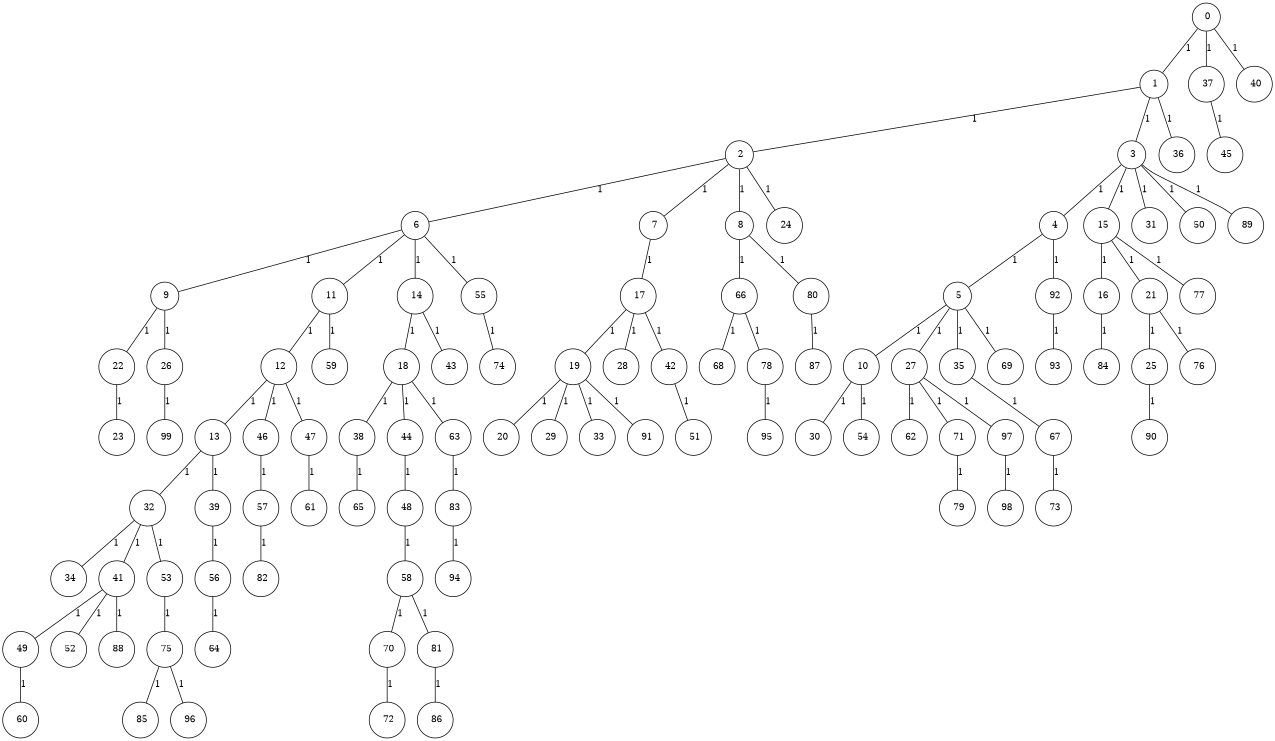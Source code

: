 graph G {
size="8.5,11;"
ratio = "expand;"
fixedsize="true;"
overlap="scale;"
node[shape=circle,width=.12,hight=.12,fontsize=12]
edge[fontsize=12]

0[label=" 0" color=black, pos="0.67395897,2.5662409!"];
1[label=" 1" color=black, pos="2.3826282,2.8549729!"];
2[label=" 2" color=black, pos="2.4561515,1.0699601!"];
3[label=" 3" color=black, pos="0.21693505,0.23732128!"];
4[label=" 4" color=black, pos="2.9795374,1.5048453!"];
5[label=" 5" color=black, pos="0.2522207,0.87841703!"];
6[label=" 6" color=black, pos="0.74039611,0.34066433!"];
7[label=" 7" color=black, pos="1.2178583,1.0162189!"];
8[label=" 8" color=black, pos="1.4053005,2.8536715!"];
9[label=" 9" color=black, pos="0.39117811,1.7247845!"];
10[label=" 10" color=black, pos="2.9573944,1.589427!"];
11[label=" 11" color=black, pos="2.0926569,2.3936323!"];
12[label=" 12" color=black, pos="1.3285945,2.1903119!"];
13[label=" 13" color=black, pos="2.9946351,1.2681925!"];
14[label=" 14" color=black, pos="0.46247868,0.41569862!"];
15[label=" 15" color=black, pos="2.5980317,1.5721543!"];
16[label=" 16" color=black, pos="2.0143773,0.79126097!"];
17[label=" 17" color=black, pos="1.13447,0.25288496!"];
18[label=" 18" color=black, pos="2.3107901,2.266194!"];
19[label=" 19" color=black, pos="2.6690603,0.47564143!"];
20[label=" 20" color=black, pos="2.5583039,1.5784701!"];
21[label=" 21" color=black, pos="1.7346822,2.2879702!"];
22[label=" 22" color=black, pos="0.45551939,1.8774979!"];
23[label=" 23" color=black, pos="2.1355863,2.0568833!"];
24[label=" 24" color=black, pos="2.8754779,2.555519!"];
25[label=" 25" color=black, pos="1.3641898,0.10181246!"];
26[label=" 26" color=black, pos="0.65071591,2.078427!"];
27[label=" 27" color=black, pos="1.0278327,2.3174311!"];
28[label=" 28" color=black, pos="1.2200217,0.13907559!"];
29[label=" 29" color=black, pos="2.7425637,1.1518649!"];
30[label=" 30" color=black, pos="0.13071452,0.25163417!"];
31[label=" 31" color=black, pos="1.479015,2.4162644!"];
32[label=" 32" color=black, pos="1.1566618,0.36444085!"];
33[label=" 33" color=black, pos="1.7801873,0.19583146!"];
34[label=" 34" color=black, pos="1.8342598,2.7506794!"];
35[label=" 35" color=black, pos="1.8283269,2.4482291!"];
36[label=" 36" color=black, pos="1.9640116,0.0030525802!"];
37[label=" 37" color=black, pos="0.01435045,1.9046583!"];
38[label=" 38" color=black, pos="2.1842802,0.41136579!"];
39[label=" 39" color=black, pos="1.46481,0.017788043!"];
40[label=" 40" color=black, pos="1.7994135,2.1423233!"];
41[label=" 41" color=black, pos="0.84848221,2.0105039!"];
42[label=" 42" color=black, pos="0.61241324,2.5448345!"];
43[label=" 43" color=black, pos="2.8292938,1.4890887!"];
44[label=" 44" color=black, pos="2.5803683,0.49988061!"];
45[label=" 45" color=black, pos="2.6470588,0.73978369!"];
46[label=" 46" color=black, pos="2.5608315,1.4946341!"];
47[label=" 47" color=black, pos="1.9787797,2.6471133!"];
48[label=" 48" color=black, pos="2.8946511,0.35779395!"];
49[label=" 49" color=black, pos="0.12759134,2.4258752!"];
50[label=" 50" color=black, pos="0.12948123,2.1807447!"];
51[label=" 51" color=black, pos="1.9637733,0.75208035!"];
52[label=" 52" color=black, pos="2.1619748,2.1388602!"];
53[label=" 53" color=black, pos="1.6564999,1.6403725!"];
54[label=" 54" color=black, pos="0.029793393,2.2429729!"];
55[label=" 55" color=black, pos="0.64742881,2.7867662!"];
56[label=" 56" color=black, pos="0.67952271,1.2852132!"];
57[label=" 57" color=black, pos="1.5128581,2.5471186!"];
58[label=" 58" color=black, pos="1.6817981,1.6011143!"];
59[label=" 59" color=black, pos="2.3976968,2.1897129!"];
60[label=" 60" color=black, pos="1.6051556,0.36870509!"];
61[label=" 61" color=black, pos="1.207217,1.4789869!"];
62[label=" 62" color=black, pos="1.1440842,2.2455835!"];
63[label=" 63" color=black, pos="1.612046,2.3335929!"];
64[label=" 64" color=black, pos="1.1769098,1.0986827!"];
65[label=" 65" color=black, pos="0.3298945,1.3321072!"];
66[label=" 66" color=black, pos="1.3736647,2.6572639!"];
67[label=" 67" color=black, pos="1.2864161,2.331033!"];
68[label=" 68" color=black, pos="2.1755499,1.1532272!"];
69[label=" 69" color=black, pos="2.7088157,1.6197773!"];
70[label=" 70" color=black, pos="1.354174,2.644413!"];
71[label=" 71" color=black, pos="2.8977104,1.2577886!"];
72[label=" 72" color=black, pos="0.59681206,1.7643882!"];
73[label=" 73" color=black, pos="2.0022727,0.93839915!"];
74[label=" 74" color=black, pos="2.0297167,2.1472988!"];
75[label=" 75" color=black, pos="1.4426399,0.20770449!"];
76[label=" 76" color=black, pos="2.1780699,2.0009567!"];
77[label=" 77" color=black, pos="2.9931458,2.7397856!"];
78[label=" 78" color=black, pos="1.4860948,1.3135397!"];
79[label=" 79" color=black, pos="1.3622046,2.4584255!"];
80[label=" 80" color=black, pos="0.92779965,0.88572324!"];
81[label=" 81" color=black, pos="2.319309,0.30600969!"];
82[label=" 82" color=black, pos="2.4197855,2.6651586!"];
83[label=" 83" color=black, pos="1.9316403,0.48061516!"];
84[label=" 84" color=black, pos="2.2337947,1.996596!"];
85[label=" 85" color=black, pos="1.1023059,1.5742604!"];
86[label=" 86" color=black, pos="2.1205802,2.972206!"];
87[label=" 87" color=black, pos="0.45912844,1.4418015!"];
88[label=" 88" color=black, pos="0.65344525,2.3170004!"];
89[label=" 89" color=black, pos="0.15164716,0.32178001!"];
90[label=" 90" color=black, pos="2.0763186,2.433858!"];
91[label=" 91" color=black, pos="0.85980163,1.1176693!"];
92[label=" 92" color=black, pos="2.396045,1.320537!"];
93[label=" 93" color=black, pos="0.85064682,2.0867517!"];
94[label=" 94" color=black, pos="1.7825974,0.45401191!"];
95[label=" 95" color=black, pos="2.4895892,0.62865398!"];
96[label=" 96" color=black, pos="0.22333822,1.1157887!"];
97[label=" 97" color=black, pos="1.5686645,2.946418!"];
98[label=" 98" color=black, pos="0.42450734,1.6529421!"];
99[label=" 99" color=black, pos="1.2947491,2.3779053!"];
0--1[label="1"]
0--37[label="1"]
0--40[label="1"]
1--2[label="1"]
1--3[label="1"]
1--36[label="1"]
2--6[label="1"]
2--7[label="1"]
2--8[label="1"]
2--24[label="1"]
3--4[label="1"]
3--15[label="1"]
3--31[label="1"]
3--50[label="1"]
3--89[label="1"]
4--5[label="1"]
4--92[label="1"]
5--10[label="1"]
5--27[label="1"]
5--35[label="1"]
5--69[label="1"]
6--9[label="1"]
6--11[label="1"]
6--14[label="1"]
6--55[label="1"]
7--17[label="1"]
8--66[label="1"]
8--80[label="1"]
9--22[label="1"]
9--26[label="1"]
10--30[label="1"]
10--54[label="1"]
11--12[label="1"]
11--59[label="1"]
12--13[label="1"]
12--46[label="1"]
12--47[label="1"]
13--32[label="1"]
13--39[label="1"]
14--18[label="1"]
14--43[label="1"]
15--16[label="1"]
15--21[label="1"]
15--77[label="1"]
16--84[label="1"]
17--19[label="1"]
17--28[label="1"]
17--42[label="1"]
18--38[label="1"]
18--44[label="1"]
18--63[label="1"]
19--20[label="1"]
19--29[label="1"]
19--33[label="1"]
19--91[label="1"]
21--25[label="1"]
21--76[label="1"]
22--23[label="1"]
25--90[label="1"]
26--99[label="1"]
27--62[label="1"]
27--71[label="1"]
27--97[label="1"]
32--34[label="1"]
32--41[label="1"]
32--53[label="1"]
35--67[label="1"]
37--45[label="1"]
38--65[label="1"]
39--56[label="1"]
41--49[label="1"]
41--52[label="1"]
41--88[label="1"]
42--51[label="1"]
44--48[label="1"]
46--57[label="1"]
47--61[label="1"]
48--58[label="1"]
49--60[label="1"]
53--75[label="1"]
55--74[label="1"]
56--64[label="1"]
57--82[label="1"]
58--70[label="1"]
58--81[label="1"]
63--83[label="1"]
66--68[label="1"]
66--78[label="1"]
67--73[label="1"]
70--72[label="1"]
71--79[label="1"]
75--85[label="1"]
75--96[label="1"]
78--95[label="1"]
80--87[label="1"]
81--86[label="1"]
83--94[label="1"]
92--93[label="1"]
97--98[label="1"]

}
